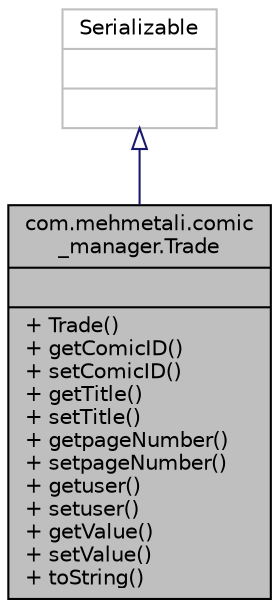 digraph "com.mehmetali.comic_manager.Trade"
{
 // LATEX_PDF_SIZE
  edge [fontname="Helvetica",fontsize="10",labelfontname="Helvetica",labelfontsize="10"];
  node [fontname="Helvetica",fontsize="10",shape=record];
  Node1 [label="{com.mehmetali.comic\l_manager.Trade\n||+ Trade()\l+ getComicID()\l+ setComicID()\l+ getTitle()\l+ setTitle()\l+ getpageNumber()\l+ setpageNumber()\l+ getuser()\l+ setuser()\l+ getValue()\l+ setValue()\l+ toString()\l}",height=0.2,width=0.4,color="black", fillcolor="grey75", style="filled", fontcolor="black",tooltip=" "];
  Node2 -> Node1 [dir="back",color="midnightblue",fontsize="10",style="solid",arrowtail="onormal",fontname="Helvetica"];
  Node2 [label="{Serializable\n||}",height=0.2,width=0.4,color="grey75", fillcolor="white", style="filled",tooltip=" "];
}
